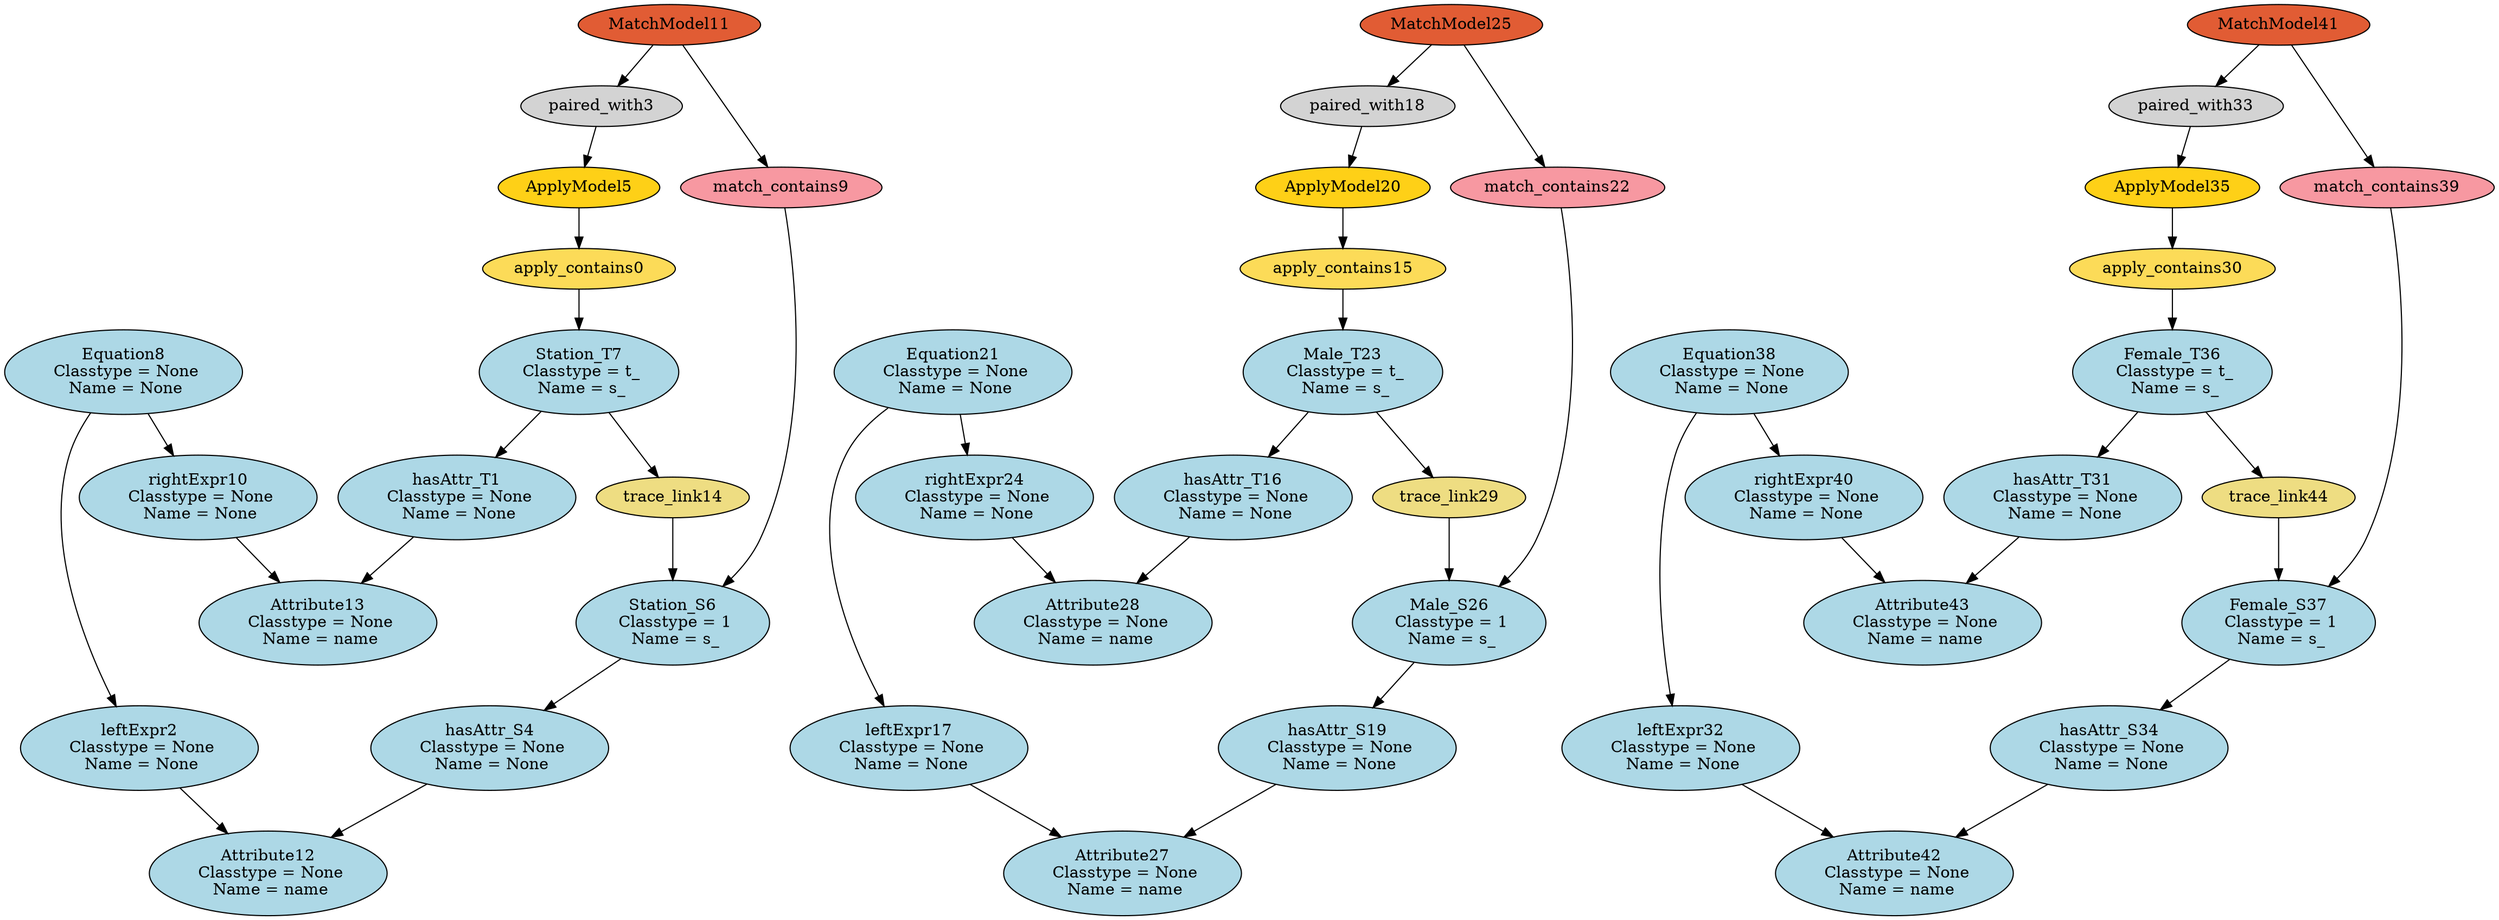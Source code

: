 digraph HEmptyPathCondition_HS2S_HM2M_HF2F {
apply_contains0 [style=filled, fillcolor="#FCDB58"];
"hasAttr_T1\n Classtype = None\n Name = None" [style=filled, fillcolor=lightblue];
"leftExpr2\n Classtype = None\n Name = None" [style=filled, fillcolor=lightblue];
paired_with3 [style=filled, fillcolor=lightgray];
"hasAttr_S4\n Classtype = None\n Name = None" [style=filled, fillcolor=lightblue];
ApplyModel5 [style=filled, fillcolor="#FED017"];
"Station_S6\n Classtype = 1\n Name = s_" [style=filled, fillcolor=lightblue];
"Station_T7\n Classtype = t_\n Name = s_" [style=filled, fillcolor=lightblue];
"Equation8\n Classtype = None\n Name = None" [style=filled, fillcolor=lightblue];
match_contains9 [style=filled, fillcolor="#F798A1"];
"rightExpr10\n Classtype = None\n Name = None" [style=filled, fillcolor=lightblue];
MatchModel11 [style=filled, fillcolor="#E15C34"];
"Attribute12\n Classtype = None\n Name = name" [style=filled, fillcolor=lightblue];
"Attribute13\n Classtype = None\n Name = name" [style=filled, fillcolor=lightblue];
trace_link14 [style=filled, fillcolor=lightgoldenrod];
apply_contains15 [style=filled, fillcolor="#FCDB58"];
"hasAttr_T16\n Classtype = None\n Name = None" [style=filled, fillcolor=lightblue];
"leftExpr17\n Classtype = None\n Name = None" [style=filled, fillcolor=lightblue];
paired_with18 [style=filled, fillcolor=lightgray];
"hasAttr_S19\n Classtype = None\n Name = None" [style=filled, fillcolor=lightblue];
ApplyModel20 [style=filled, fillcolor="#FED017"];
"Equation21\n Classtype = None\n Name = None" [style=filled, fillcolor=lightblue];
match_contains22 [style=filled, fillcolor="#F798A1"];
"Male_T23\n Classtype = t_\n Name = s_" [style=filled, fillcolor=lightblue];
"rightExpr24\n Classtype = None\n Name = None" [style=filled, fillcolor=lightblue];
MatchModel25 [style=filled, fillcolor="#E15C34"];
"Male_S26\n Classtype = 1\n Name = s_" [style=filled, fillcolor=lightblue];
"Attribute27\n Classtype = None\n Name = name" [style=filled, fillcolor=lightblue];
"Attribute28\n Classtype = None\n Name = name" [style=filled, fillcolor=lightblue];
trace_link29 [style=filled, fillcolor=lightgoldenrod];
apply_contains30 [style=filled, fillcolor="#FCDB58"];
"hasAttr_T31\n Classtype = None\n Name = None" [style=filled, fillcolor=lightblue];
"leftExpr32\n Classtype = None\n Name = None" [style=filled, fillcolor=lightblue];
paired_with33 [style=filled, fillcolor=lightgray];
"hasAttr_S34\n Classtype = None\n Name = None" [style=filled, fillcolor=lightblue];
ApplyModel35 [style=filled, fillcolor="#FED017"];
"Female_T36\n Classtype = t_\n Name = s_" [style=filled, fillcolor=lightblue];
"Female_S37\n Classtype = 1\n Name = s_" [style=filled, fillcolor=lightblue];
"Equation38\n Classtype = None\n Name = None" [style=filled, fillcolor=lightblue];
match_contains39 [style=filled, fillcolor="#F798A1"];
"rightExpr40\n Classtype = None\n Name = None" [style=filled, fillcolor=lightblue];
MatchModel41 [style=filled, fillcolor="#E15C34"];
"Attribute42\n Classtype = None\n Name = name" [style=filled, fillcolor=lightblue];
"Attribute43\n Classtype = None\n Name = name" [style=filled, fillcolor=lightblue];
trace_link44 [style=filled, fillcolor=lightgoldenrod];
ApplyModel5 -> apply_contains0;
apply_contains0 -> "Station_T7\n Classtype = t_\n Name = s_";
"Station_T7\n Classtype = t_\n Name = s_" -> "hasAttr_T1\n Classtype = None\n Name = None";
"hasAttr_T1\n Classtype = None\n Name = None" -> "Attribute13\n Classtype = None\n Name = name";
"Equation8\n Classtype = None\n Name = None" -> "leftExpr2\n Classtype = None\n Name = None";
"leftExpr2\n Classtype = None\n Name = None" -> "Attribute12\n Classtype = None\n Name = name";
MatchModel11 -> paired_with3;
paired_with3 -> ApplyModel5;
"Station_S6\n Classtype = 1\n Name = s_" -> "hasAttr_S4\n Classtype = None\n Name = None";
"hasAttr_S4\n Classtype = None\n Name = None" -> "Attribute12\n Classtype = None\n Name = name";
match_contains9 -> "Station_S6\n Classtype = 1\n Name = s_";
"Equation8\n Classtype = None\n Name = None" -> "rightExpr10\n Classtype = None\n Name = None";
MatchModel11 -> match_contains9;
"rightExpr10\n Classtype = None\n Name = None" -> "Attribute13\n Classtype = None\n Name = name";
trace_link14 -> "Station_S6\n Classtype = 1\n Name = s_";
"Station_T7\n Classtype = t_\n Name = s_" -> trace_link14;
ApplyModel20 -> apply_contains15;
apply_contains15 -> "Male_T23\n Classtype = t_\n Name = s_";
"Male_T23\n Classtype = t_\n Name = s_" -> "hasAttr_T16\n Classtype = None\n Name = None";
"hasAttr_T16\n Classtype = None\n Name = None" -> "Attribute28\n Classtype = None\n Name = name";
"Equation21\n Classtype = None\n Name = None" -> "leftExpr17\n Classtype = None\n Name = None";
"leftExpr17\n Classtype = None\n Name = None" -> "Attribute27\n Classtype = None\n Name = name";
MatchModel25 -> paired_with18;
paired_with18 -> ApplyModel20;
"Male_S26\n Classtype = 1\n Name = s_" -> "hasAttr_S19\n Classtype = None\n Name = None";
"hasAttr_S19\n Classtype = None\n Name = None" -> "Attribute27\n Classtype = None\n Name = name";
"Equation21\n Classtype = None\n Name = None" -> "rightExpr24\n Classtype = None\n Name = None";
MatchModel25 -> match_contains22;
match_contains22 -> "Male_S26\n Classtype = 1\n Name = s_";
"rightExpr24\n Classtype = None\n Name = None" -> "Attribute28\n Classtype = None\n Name = name";
trace_link29 -> "Male_S26\n Classtype = 1\n Name = s_";
"Male_T23\n Classtype = t_\n Name = s_" -> trace_link29;
ApplyModel35 -> apply_contains30;
apply_contains30 -> "Female_T36\n Classtype = t_\n Name = s_";
"Female_T36\n Classtype = t_\n Name = s_" -> "hasAttr_T31\n Classtype = None\n Name = None";
"hasAttr_T31\n Classtype = None\n Name = None" -> "Attribute43\n Classtype = None\n Name = name";
"Equation38\n Classtype = None\n Name = None" -> "leftExpr32\n Classtype = None\n Name = None";
"leftExpr32\n Classtype = None\n Name = None" -> "Attribute42\n Classtype = None\n Name = name";
MatchModel41 -> paired_with33;
paired_with33 -> ApplyModel35;
"Female_S37\n Classtype = 1\n Name = s_" -> "hasAttr_S34\n Classtype = None\n Name = None";
"hasAttr_S34\n Classtype = None\n Name = None" -> "Attribute42\n Classtype = None\n Name = name";
match_contains39 -> "Female_S37\n Classtype = 1\n Name = s_";
"Equation38\n Classtype = None\n Name = None" -> "rightExpr40\n Classtype = None\n Name = None";
MatchModel41 -> match_contains39;
"rightExpr40\n Classtype = None\n Name = None" -> "Attribute43\n Classtype = None\n Name = name";
trace_link44 -> "Female_S37\n Classtype = 1\n Name = s_";
"Female_T36\n Classtype = t_\n Name = s_" -> trace_link44;
}
